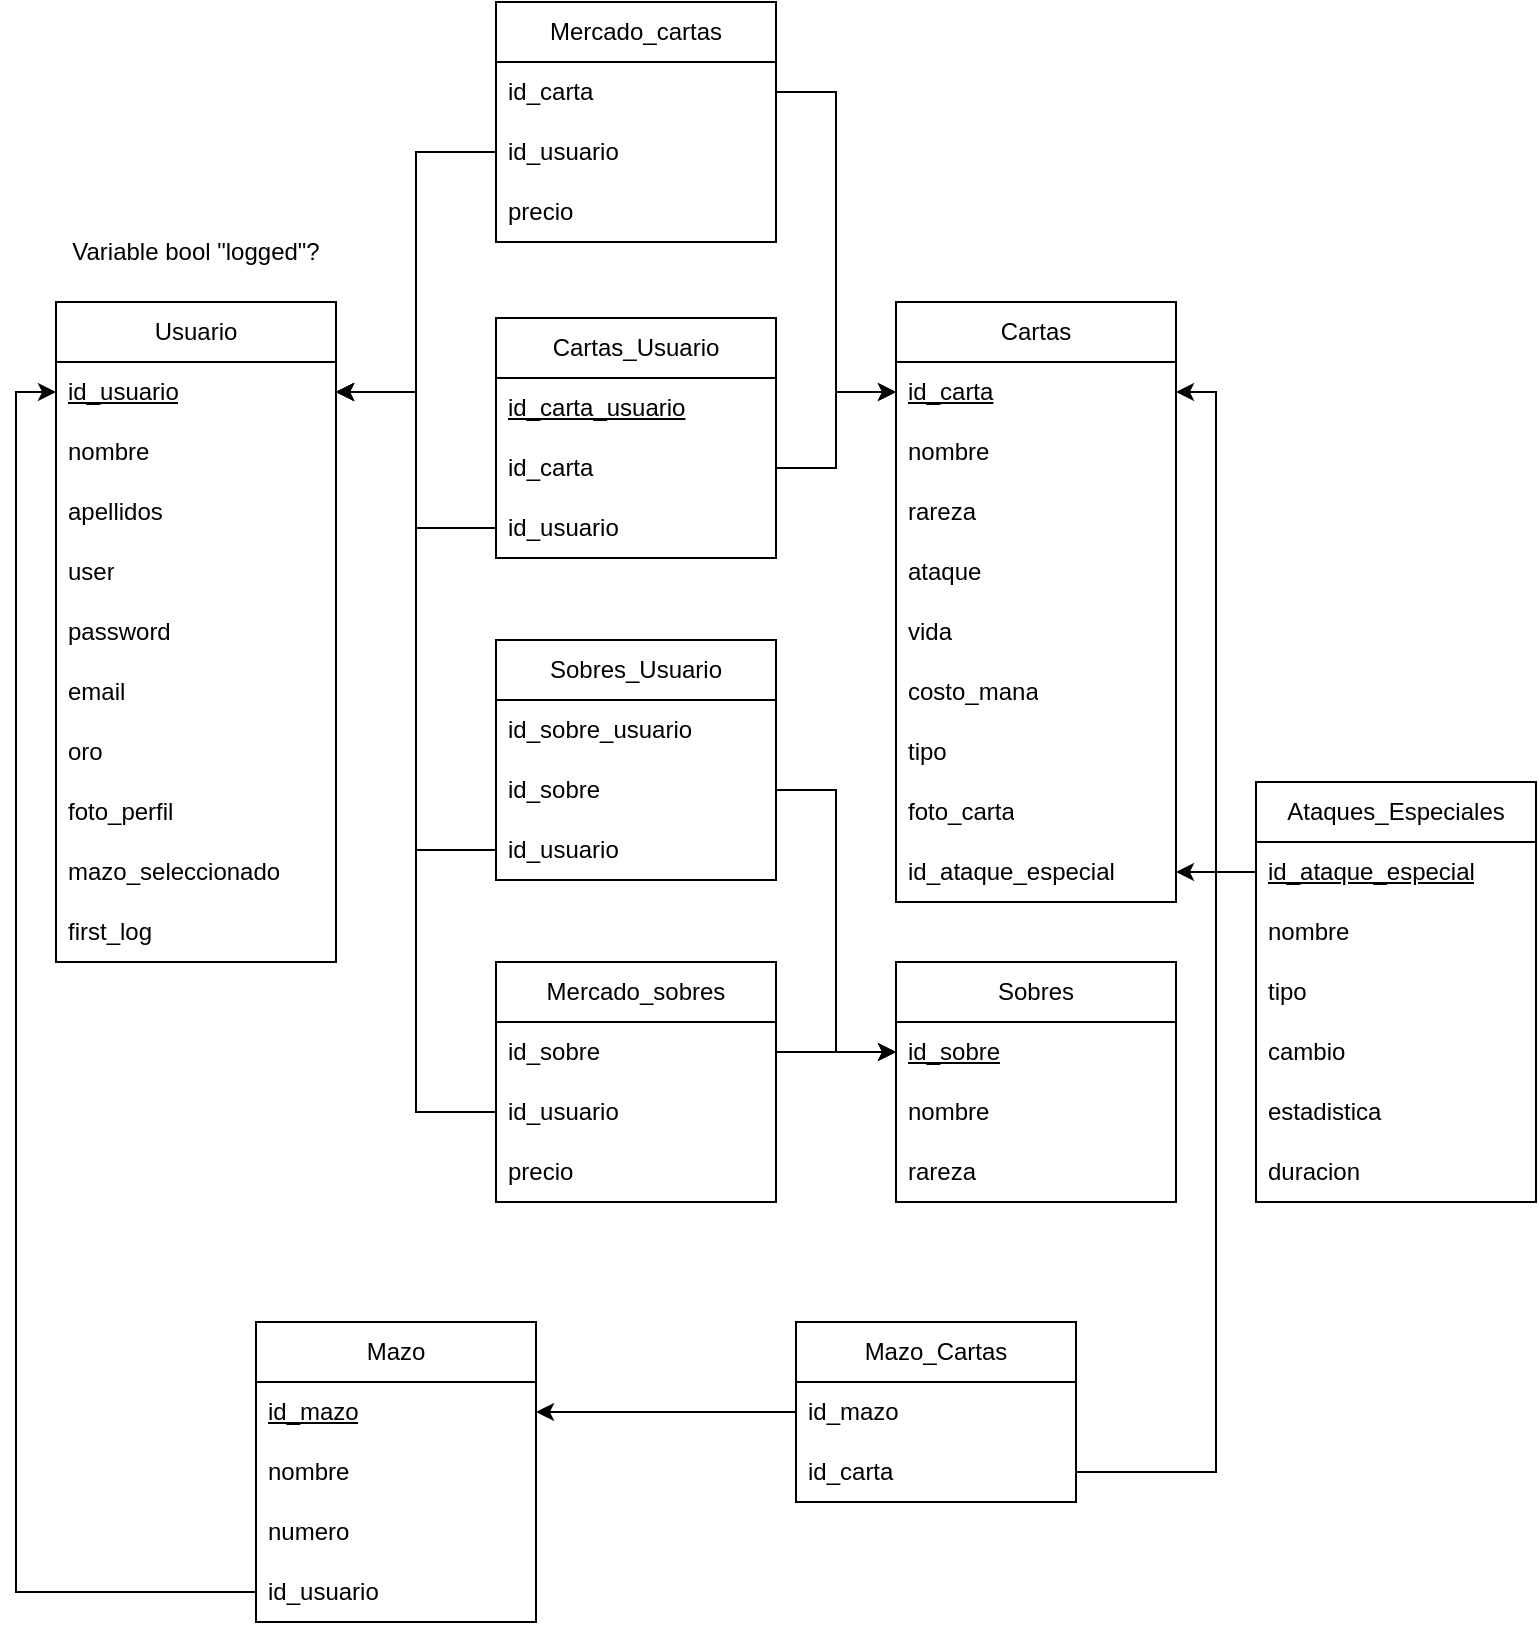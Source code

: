 <mxfile version="24.0.1" type="device">
  <diagram name="Página-1" id="8Rh8TaldC5bqIKxcD06b">
    <mxGraphModel dx="1050" dy="1733" grid="1" gridSize="10" guides="1" tooltips="1" connect="1" arrows="1" fold="1" page="1" pageScale="1" pageWidth="827" pageHeight="1169" math="0" shadow="0">
      <root>
        <mxCell id="0" />
        <mxCell id="1" parent="0" />
        <mxCell id="Ns8RzgzaMJ_QIvP4mt8l-1" value="Usuario" style="swimlane;fontStyle=0;childLayout=stackLayout;horizontal=1;startSize=30;horizontalStack=0;resizeParent=1;resizeParentMax=0;resizeLast=0;collapsible=1;marginBottom=0;whiteSpace=wrap;html=1;" parent="1" vertex="1">
          <mxGeometry x="60" y="90" width="140" height="330" as="geometry" />
        </mxCell>
        <mxCell id="Ns8RzgzaMJ_QIvP4mt8l-12" value="&lt;u&gt;id_usuario&lt;/u&gt;" style="text;strokeColor=none;fillColor=none;align=left;verticalAlign=middle;spacingLeft=4;spacingRight=4;overflow=hidden;points=[[0,0.5],[1,0.5]];portConstraint=eastwest;rotatable=0;whiteSpace=wrap;html=1;" parent="Ns8RzgzaMJ_QIvP4mt8l-1" vertex="1">
          <mxGeometry y="30" width="140" height="30" as="geometry" />
        </mxCell>
        <mxCell id="Ns8RzgzaMJ_QIvP4mt8l-2" value="nombre" style="text;strokeColor=none;fillColor=none;align=left;verticalAlign=middle;spacingLeft=4;spacingRight=4;overflow=hidden;points=[[0,0.5],[1,0.5]];portConstraint=eastwest;rotatable=0;whiteSpace=wrap;html=1;" parent="Ns8RzgzaMJ_QIvP4mt8l-1" vertex="1">
          <mxGeometry y="60" width="140" height="30" as="geometry" />
        </mxCell>
        <mxCell id="Ns8RzgzaMJ_QIvP4mt8l-14" value="apellidos" style="text;strokeColor=none;fillColor=none;align=left;verticalAlign=middle;spacingLeft=4;spacingRight=4;overflow=hidden;points=[[0,0.5],[1,0.5]];portConstraint=eastwest;rotatable=0;whiteSpace=wrap;html=1;" parent="Ns8RzgzaMJ_QIvP4mt8l-1" vertex="1">
          <mxGeometry y="90" width="140" height="30" as="geometry" />
        </mxCell>
        <mxCell id="Ns8RzgzaMJ_QIvP4mt8l-4" value="user" style="text;strokeColor=none;fillColor=none;align=left;verticalAlign=middle;spacingLeft=4;spacingRight=4;overflow=hidden;points=[[0,0.5],[1,0.5]];portConstraint=eastwest;rotatable=0;whiteSpace=wrap;html=1;" parent="Ns8RzgzaMJ_QIvP4mt8l-1" vertex="1">
          <mxGeometry y="120" width="140" height="30" as="geometry" />
        </mxCell>
        <mxCell id="Ns8RzgzaMJ_QIvP4mt8l-5" value="password" style="text;strokeColor=none;fillColor=none;align=left;verticalAlign=middle;spacingLeft=4;spacingRight=4;overflow=hidden;points=[[0,0.5],[1,0.5]];portConstraint=eastwest;rotatable=0;whiteSpace=wrap;html=1;" parent="Ns8RzgzaMJ_QIvP4mt8l-1" vertex="1">
          <mxGeometry y="150" width="140" height="30" as="geometry" />
        </mxCell>
        <mxCell id="Ns8RzgzaMJ_QIvP4mt8l-6" value="email" style="text;strokeColor=none;fillColor=none;align=left;verticalAlign=middle;spacingLeft=4;spacingRight=4;overflow=hidden;points=[[0,0.5],[1,0.5]];portConstraint=eastwest;rotatable=0;whiteSpace=wrap;html=1;" parent="Ns8RzgzaMJ_QIvP4mt8l-1" vertex="1">
          <mxGeometry y="180" width="140" height="30" as="geometry" />
        </mxCell>
        <mxCell id="Ns8RzgzaMJ_QIvP4mt8l-16" value="oro" style="text;strokeColor=none;fillColor=none;align=left;verticalAlign=middle;spacingLeft=4;spacingRight=4;overflow=hidden;points=[[0,0.5],[1,0.5]];portConstraint=eastwest;rotatable=0;whiteSpace=wrap;html=1;" parent="Ns8RzgzaMJ_QIvP4mt8l-1" vertex="1">
          <mxGeometry y="210" width="140" height="30" as="geometry" />
        </mxCell>
        <mxCell id="Ns8RzgzaMJ_QIvP4mt8l-18" value="foto_perfil" style="text;strokeColor=none;fillColor=none;align=left;verticalAlign=middle;spacingLeft=4;spacingRight=4;overflow=hidden;points=[[0,0.5],[1,0.5]];portConstraint=eastwest;rotatable=0;whiteSpace=wrap;html=1;" parent="Ns8RzgzaMJ_QIvP4mt8l-1" vertex="1">
          <mxGeometry y="240" width="140" height="30" as="geometry" />
        </mxCell>
        <mxCell id="-MSP2CegwJGiO8olLoE--1" value="mazo_seleccionado" style="text;strokeColor=none;fillColor=none;align=left;verticalAlign=middle;spacingLeft=4;spacingRight=4;overflow=hidden;points=[[0,0.5],[1,0.5]];portConstraint=eastwest;rotatable=0;whiteSpace=wrap;html=1;" parent="Ns8RzgzaMJ_QIvP4mt8l-1" vertex="1">
          <mxGeometry y="270" width="140" height="30" as="geometry" />
        </mxCell>
        <mxCell id="AtJvcEP8EGKitVutgksQ-8" value="first_log" style="text;strokeColor=none;fillColor=none;align=left;verticalAlign=middle;spacingLeft=4;spacingRight=4;overflow=hidden;points=[[0,0.5],[1,0.5]];portConstraint=eastwest;rotatable=0;whiteSpace=wrap;html=1;" parent="Ns8RzgzaMJ_QIvP4mt8l-1" vertex="1">
          <mxGeometry y="300" width="140" height="30" as="geometry" />
        </mxCell>
        <mxCell id="Ns8RzgzaMJ_QIvP4mt8l-7" value="Cartas" style="swimlane;fontStyle=0;childLayout=stackLayout;horizontal=1;startSize=30;horizontalStack=0;resizeParent=1;resizeParentMax=0;resizeLast=0;collapsible=1;marginBottom=0;whiteSpace=wrap;html=1;" parent="1" vertex="1">
          <mxGeometry x="480" y="90" width="140" height="300" as="geometry" />
        </mxCell>
        <mxCell id="Ns8RzgzaMJ_QIvP4mt8l-13" value="&lt;u&gt;id_carta&lt;/u&gt;" style="text;strokeColor=none;fillColor=none;align=left;verticalAlign=middle;spacingLeft=4;spacingRight=4;overflow=hidden;points=[[0,0.5],[1,0.5]];portConstraint=eastwest;rotatable=0;whiteSpace=wrap;html=1;" parent="Ns8RzgzaMJ_QIvP4mt8l-7" vertex="1">
          <mxGeometry y="30" width="140" height="30" as="geometry" />
        </mxCell>
        <mxCell id="Ns8RzgzaMJ_QIvP4mt8l-8" value="nombre" style="text;strokeColor=none;fillColor=none;align=left;verticalAlign=middle;spacingLeft=4;spacingRight=4;overflow=hidden;points=[[0,0.5],[1,0.5]];portConstraint=eastwest;rotatable=0;whiteSpace=wrap;html=1;" parent="Ns8RzgzaMJ_QIvP4mt8l-7" vertex="1">
          <mxGeometry y="60" width="140" height="30" as="geometry" />
        </mxCell>
        <mxCell id="Ns8RzgzaMJ_QIvP4mt8l-9" value="rareza" style="text;strokeColor=none;fillColor=none;align=left;verticalAlign=middle;spacingLeft=4;spacingRight=4;overflow=hidden;points=[[0,0.5],[1,0.5]];portConstraint=eastwest;rotatable=0;whiteSpace=wrap;html=1;" parent="Ns8RzgzaMJ_QIvP4mt8l-7" vertex="1">
          <mxGeometry y="90" width="140" height="30" as="geometry" />
        </mxCell>
        <mxCell id="Ns8RzgzaMJ_QIvP4mt8l-10" value="ataque" style="text;strokeColor=none;fillColor=none;align=left;verticalAlign=middle;spacingLeft=4;spacingRight=4;overflow=hidden;points=[[0,0.5],[1,0.5]];portConstraint=eastwest;rotatable=0;whiteSpace=wrap;html=1;" parent="Ns8RzgzaMJ_QIvP4mt8l-7" vertex="1">
          <mxGeometry y="120" width="140" height="30" as="geometry" />
        </mxCell>
        <mxCell id="Ns8RzgzaMJ_QIvP4mt8l-55" value="vida" style="text;strokeColor=none;fillColor=none;align=left;verticalAlign=middle;spacingLeft=4;spacingRight=4;overflow=hidden;points=[[0,0.5],[1,0.5]];portConstraint=eastwest;rotatable=0;whiteSpace=wrap;html=1;" parent="Ns8RzgzaMJ_QIvP4mt8l-7" vertex="1">
          <mxGeometry y="150" width="140" height="30" as="geometry" />
        </mxCell>
        <mxCell id="Ns8RzgzaMJ_QIvP4mt8l-15" value="costo_mana" style="text;strokeColor=none;fillColor=none;align=left;verticalAlign=middle;spacingLeft=4;spacingRight=4;overflow=hidden;points=[[0,0.5],[1,0.5]];portConstraint=eastwest;rotatable=0;whiteSpace=wrap;html=1;" parent="Ns8RzgzaMJ_QIvP4mt8l-7" vertex="1">
          <mxGeometry y="180" width="140" height="30" as="geometry" />
        </mxCell>
        <mxCell id="Ns8RzgzaMJ_QIvP4mt8l-17" value="tipo" style="text;strokeColor=none;fillColor=none;align=left;verticalAlign=middle;spacingLeft=4;spacingRight=4;overflow=hidden;points=[[0,0.5],[1,0.5]];portConstraint=eastwest;rotatable=0;whiteSpace=wrap;html=1;" parent="Ns8RzgzaMJ_QIvP4mt8l-7" vertex="1">
          <mxGeometry y="210" width="140" height="30" as="geometry" />
        </mxCell>
        <mxCell id="Ns8RzgzaMJ_QIvP4mt8l-20" value="foto_carta" style="text;strokeColor=none;fillColor=none;align=left;verticalAlign=middle;spacingLeft=4;spacingRight=4;overflow=hidden;points=[[0,0.5],[1,0.5]];portConstraint=eastwest;rotatable=0;whiteSpace=wrap;html=1;" parent="Ns8RzgzaMJ_QIvP4mt8l-7" vertex="1">
          <mxGeometry y="240" width="140" height="30" as="geometry" />
        </mxCell>
        <mxCell id="AtJvcEP8EGKitVutgksQ-1" value="id_ataque_especial" style="text;strokeColor=none;fillColor=none;align=left;verticalAlign=middle;spacingLeft=4;spacingRight=4;overflow=hidden;points=[[0,0.5],[1,0.5]];portConstraint=eastwest;rotatable=0;whiteSpace=wrap;html=1;" parent="Ns8RzgzaMJ_QIvP4mt8l-7" vertex="1">
          <mxGeometry y="270" width="140" height="30" as="geometry" />
        </mxCell>
        <mxCell id="Ns8RzgzaMJ_QIvP4mt8l-22" value="Cartas_Usuario" style="swimlane;fontStyle=0;childLayout=stackLayout;horizontal=1;startSize=30;horizontalStack=0;resizeParent=1;resizeParentMax=0;resizeLast=0;collapsible=1;marginBottom=0;whiteSpace=wrap;html=1;" parent="1" vertex="1">
          <mxGeometry x="280" y="98" width="140" height="120" as="geometry" />
        </mxCell>
        <mxCell id="Ns8RzgzaMJ_QIvP4mt8l-23" value="&lt;u&gt;id_carta_usuario&lt;/u&gt;" style="text;strokeColor=none;fillColor=none;align=left;verticalAlign=middle;spacingLeft=4;spacingRight=4;overflow=hidden;points=[[0,0.5],[1,0.5]];portConstraint=eastwest;rotatable=0;whiteSpace=wrap;html=1;" parent="Ns8RzgzaMJ_QIvP4mt8l-22" vertex="1">
          <mxGeometry y="30" width="140" height="30" as="geometry" />
        </mxCell>
        <mxCell id="Ns8RzgzaMJ_QIvP4mt8l-24" value="id_carta" style="text;strokeColor=none;fillColor=none;align=left;verticalAlign=middle;spacingLeft=4;spacingRight=4;overflow=hidden;points=[[0,0.5],[1,0.5]];portConstraint=eastwest;rotatable=0;whiteSpace=wrap;html=1;" parent="Ns8RzgzaMJ_QIvP4mt8l-22" vertex="1">
          <mxGeometry y="60" width="140" height="30" as="geometry" />
        </mxCell>
        <mxCell id="Ns8RzgzaMJ_QIvP4mt8l-25" value="id_usuario" style="text;strokeColor=none;fillColor=none;align=left;verticalAlign=middle;spacingLeft=4;spacingRight=4;overflow=hidden;points=[[0,0.5],[1,0.5]];portConstraint=eastwest;rotatable=0;whiteSpace=wrap;html=1;" parent="Ns8RzgzaMJ_QIvP4mt8l-22" vertex="1">
          <mxGeometry y="90" width="140" height="30" as="geometry" />
        </mxCell>
        <mxCell id="Ns8RzgzaMJ_QIvP4mt8l-27" value="Variable bool &quot;logged&quot;?" style="text;html=1;align=center;verticalAlign=middle;whiteSpace=wrap;rounded=0;" parent="1" vertex="1">
          <mxGeometry x="65" y="50" width="130" height="30" as="geometry" />
        </mxCell>
        <mxCell id="Ns8RzgzaMJ_QIvP4mt8l-28" value="Sobres" style="swimlane;fontStyle=0;childLayout=stackLayout;horizontal=1;startSize=30;horizontalStack=0;resizeParent=1;resizeParentMax=0;resizeLast=0;collapsible=1;marginBottom=0;whiteSpace=wrap;html=1;" parent="1" vertex="1">
          <mxGeometry x="480" y="420" width="140" height="120" as="geometry" />
        </mxCell>
        <mxCell id="Ns8RzgzaMJ_QIvP4mt8l-29" value="&lt;u&gt;id_sobre&lt;/u&gt;" style="text;strokeColor=none;fillColor=none;align=left;verticalAlign=middle;spacingLeft=4;spacingRight=4;overflow=hidden;points=[[0,0.5],[1,0.5]];portConstraint=eastwest;rotatable=0;whiteSpace=wrap;html=1;" parent="Ns8RzgzaMJ_QIvP4mt8l-28" vertex="1">
          <mxGeometry y="30" width="140" height="30" as="geometry" />
        </mxCell>
        <mxCell id="Ns8RzgzaMJ_QIvP4mt8l-30" value="nombre" style="text;strokeColor=none;fillColor=none;align=left;verticalAlign=middle;spacingLeft=4;spacingRight=4;overflow=hidden;points=[[0,0.5],[1,0.5]];portConstraint=eastwest;rotatable=0;whiteSpace=wrap;html=1;" parent="Ns8RzgzaMJ_QIvP4mt8l-28" vertex="1">
          <mxGeometry y="60" width="140" height="30" as="geometry" />
        </mxCell>
        <mxCell id="Ns8RzgzaMJ_QIvP4mt8l-31" value="rareza" style="text;strokeColor=none;fillColor=none;align=left;verticalAlign=middle;spacingLeft=4;spacingRight=4;overflow=hidden;points=[[0,0.5],[1,0.5]];portConstraint=eastwest;rotatable=0;whiteSpace=wrap;html=1;" parent="Ns8RzgzaMJ_QIvP4mt8l-28" vertex="1">
          <mxGeometry y="90" width="140" height="30" as="geometry" />
        </mxCell>
        <mxCell id="Ns8RzgzaMJ_QIvP4mt8l-32" value="Sobres_Usuario" style="swimlane;fontStyle=0;childLayout=stackLayout;horizontal=1;startSize=30;horizontalStack=0;resizeParent=1;resizeParentMax=0;resizeLast=0;collapsible=1;marginBottom=0;whiteSpace=wrap;html=1;" parent="1" vertex="1">
          <mxGeometry x="280" y="259" width="140" height="120" as="geometry" />
        </mxCell>
        <mxCell id="Ns8RzgzaMJ_QIvP4mt8l-33" value="id_sobre_usuario" style="text;strokeColor=none;fillColor=none;align=left;verticalAlign=middle;spacingLeft=4;spacingRight=4;overflow=hidden;points=[[0,0.5],[1,0.5]];portConstraint=eastwest;rotatable=0;whiteSpace=wrap;html=1;" parent="Ns8RzgzaMJ_QIvP4mt8l-32" vertex="1">
          <mxGeometry y="30" width="140" height="30" as="geometry" />
        </mxCell>
        <mxCell id="Ns8RzgzaMJ_QIvP4mt8l-34" value="id_sobre" style="text;strokeColor=none;fillColor=none;align=left;verticalAlign=middle;spacingLeft=4;spacingRight=4;overflow=hidden;points=[[0,0.5],[1,0.5]];portConstraint=eastwest;rotatable=0;whiteSpace=wrap;html=1;" parent="Ns8RzgzaMJ_QIvP4mt8l-32" vertex="1">
          <mxGeometry y="60" width="140" height="30" as="geometry" />
        </mxCell>
        <mxCell id="Ns8RzgzaMJ_QIvP4mt8l-35" value="id_usuario" style="text;strokeColor=none;fillColor=none;align=left;verticalAlign=middle;spacingLeft=4;spacingRight=4;overflow=hidden;points=[[0,0.5],[1,0.5]];portConstraint=eastwest;rotatable=0;whiteSpace=wrap;html=1;" parent="Ns8RzgzaMJ_QIvP4mt8l-32" vertex="1">
          <mxGeometry y="90" width="140" height="30" as="geometry" />
        </mxCell>
        <mxCell id="Ns8RzgzaMJ_QIvP4mt8l-36" style="edgeStyle=orthogonalEdgeStyle;rounded=0;orthogonalLoop=1;jettySize=auto;html=1;entryX=1;entryY=0.5;entryDx=0;entryDy=0;" parent="1" source="Ns8RzgzaMJ_QIvP4mt8l-25" target="Ns8RzgzaMJ_QIvP4mt8l-12" edge="1">
          <mxGeometry relative="1" as="geometry" />
        </mxCell>
        <mxCell id="Ns8RzgzaMJ_QIvP4mt8l-37" style="edgeStyle=orthogonalEdgeStyle;rounded=0;orthogonalLoop=1;jettySize=auto;html=1;entryX=0;entryY=0.5;entryDx=0;entryDy=0;" parent="1" source="Ns8RzgzaMJ_QIvP4mt8l-24" target="Ns8RzgzaMJ_QIvP4mt8l-13" edge="1">
          <mxGeometry relative="1" as="geometry" />
        </mxCell>
        <mxCell id="Ns8RzgzaMJ_QIvP4mt8l-38" style="edgeStyle=orthogonalEdgeStyle;rounded=0;orthogonalLoop=1;jettySize=auto;html=1;entryX=1;entryY=0.5;entryDx=0;entryDy=0;" parent="1" source="Ns8RzgzaMJ_QIvP4mt8l-35" target="Ns8RzgzaMJ_QIvP4mt8l-12" edge="1">
          <mxGeometry relative="1" as="geometry" />
        </mxCell>
        <mxCell id="Ns8RzgzaMJ_QIvP4mt8l-39" style="edgeStyle=orthogonalEdgeStyle;rounded=0;orthogonalLoop=1;jettySize=auto;html=1;entryX=0;entryY=0.5;entryDx=0;entryDy=0;" parent="1" source="Ns8RzgzaMJ_QIvP4mt8l-34" target="Ns8RzgzaMJ_QIvP4mt8l-29" edge="1">
          <mxGeometry relative="1" as="geometry" />
        </mxCell>
        <mxCell id="Ns8RzgzaMJ_QIvP4mt8l-41" value="Mercado_cartas" style="swimlane;fontStyle=0;childLayout=stackLayout;horizontal=1;startSize=30;horizontalStack=0;resizeParent=1;resizeParentMax=0;resizeLast=0;collapsible=1;marginBottom=0;whiteSpace=wrap;html=1;" parent="1" vertex="1">
          <mxGeometry x="280" y="-60" width="140" height="120" as="geometry" />
        </mxCell>
        <mxCell id="Ns8RzgzaMJ_QIvP4mt8l-42" value="id_carta" style="text;strokeColor=none;fillColor=none;align=left;verticalAlign=middle;spacingLeft=4;spacingRight=4;overflow=hidden;points=[[0,0.5],[1,0.5]];portConstraint=eastwest;rotatable=0;whiteSpace=wrap;html=1;" parent="Ns8RzgzaMJ_QIvP4mt8l-41" vertex="1">
          <mxGeometry y="30" width="140" height="30" as="geometry" />
        </mxCell>
        <mxCell id="Ns8RzgzaMJ_QIvP4mt8l-43" value="id_usuario" style="text;strokeColor=none;fillColor=none;align=left;verticalAlign=middle;spacingLeft=4;spacingRight=4;overflow=hidden;points=[[0,0.5],[1,0.5]];portConstraint=eastwest;rotatable=0;whiteSpace=wrap;html=1;" parent="Ns8RzgzaMJ_QIvP4mt8l-41" vertex="1">
          <mxGeometry y="60" width="140" height="30" as="geometry" />
        </mxCell>
        <mxCell id="Ns8RzgzaMJ_QIvP4mt8l-44" value="precio" style="text;strokeColor=none;fillColor=none;align=left;verticalAlign=middle;spacingLeft=4;spacingRight=4;overflow=hidden;points=[[0,0.5],[1,0.5]];portConstraint=eastwest;rotatable=0;whiteSpace=wrap;html=1;" parent="Ns8RzgzaMJ_QIvP4mt8l-41" vertex="1">
          <mxGeometry y="90" width="140" height="30" as="geometry" />
        </mxCell>
        <mxCell id="Ns8RzgzaMJ_QIvP4mt8l-45" style="edgeStyle=orthogonalEdgeStyle;rounded=0;orthogonalLoop=1;jettySize=auto;html=1;entryX=1;entryY=0.5;entryDx=0;entryDy=0;" parent="1" source="Ns8RzgzaMJ_QIvP4mt8l-43" target="Ns8RzgzaMJ_QIvP4mt8l-12" edge="1">
          <mxGeometry relative="1" as="geometry" />
        </mxCell>
        <mxCell id="Ns8RzgzaMJ_QIvP4mt8l-46" style="edgeStyle=orthogonalEdgeStyle;rounded=0;orthogonalLoop=1;jettySize=auto;html=1;entryX=0;entryY=0.5;entryDx=0;entryDy=0;" parent="1" source="Ns8RzgzaMJ_QIvP4mt8l-42" target="Ns8RzgzaMJ_QIvP4mt8l-13" edge="1">
          <mxGeometry relative="1" as="geometry" />
        </mxCell>
        <mxCell id="Ns8RzgzaMJ_QIvP4mt8l-47" value="Mercado_sobres" style="swimlane;fontStyle=0;childLayout=stackLayout;horizontal=1;startSize=30;horizontalStack=0;resizeParent=1;resizeParentMax=0;resizeLast=0;collapsible=1;marginBottom=0;whiteSpace=wrap;html=1;" parent="1" vertex="1">
          <mxGeometry x="280" y="420" width="140" height="120" as="geometry" />
        </mxCell>
        <mxCell id="Ns8RzgzaMJ_QIvP4mt8l-48" value="id_sobre" style="text;strokeColor=none;fillColor=none;align=left;verticalAlign=middle;spacingLeft=4;spacingRight=4;overflow=hidden;points=[[0,0.5],[1,0.5]];portConstraint=eastwest;rotatable=0;whiteSpace=wrap;html=1;" parent="Ns8RzgzaMJ_QIvP4mt8l-47" vertex="1">
          <mxGeometry y="30" width="140" height="30" as="geometry" />
        </mxCell>
        <mxCell id="Ns8RzgzaMJ_QIvP4mt8l-49" value="id_usuario" style="text;strokeColor=none;fillColor=none;align=left;verticalAlign=middle;spacingLeft=4;spacingRight=4;overflow=hidden;points=[[0,0.5],[1,0.5]];portConstraint=eastwest;rotatable=0;whiteSpace=wrap;html=1;" parent="Ns8RzgzaMJ_QIvP4mt8l-47" vertex="1">
          <mxGeometry y="60" width="140" height="30" as="geometry" />
        </mxCell>
        <mxCell id="Ns8RzgzaMJ_QIvP4mt8l-50" value="precio" style="text;strokeColor=none;fillColor=none;align=left;verticalAlign=middle;spacingLeft=4;spacingRight=4;overflow=hidden;points=[[0,0.5],[1,0.5]];portConstraint=eastwest;rotatable=0;whiteSpace=wrap;html=1;" parent="Ns8RzgzaMJ_QIvP4mt8l-47" vertex="1">
          <mxGeometry y="90" width="140" height="30" as="geometry" />
        </mxCell>
        <mxCell id="Ns8RzgzaMJ_QIvP4mt8l-51" style="edgeStyle=orthogonalEdgeStyle;rounded=0;orthogonalLoop=1;jettySize=auto;html=1;entryX=0;entryY=0.5;entryDx=0;entryDy=0;" parent="1" source="Ns8RzgzaMJ_QIvP4mt8l-48" target="Ns8RzgzaMJ_QIvP4mt8l-29" edge="1">
          <mxGeometry relative="1" as="geometry" />
        </mxCell>
        <mxCell id="Ns8RzgzaMJ_QIvP4mt8l-52" style="edgeStyle=orthogonalEdgeStyle;rounded=0;orthogonalLoop=1;jettySize=auto;html=1;entryX=1;entryY=0.5;entryDx=0;entryDy=0;" parent="1" source="Ns8RzgzaMJ_QIvP4mt8l-49" target="Ns8RzgzaMJ_QIvP4mt8l-12" edge="1">
          <mxGeometry relative="1" as="geometry" />
        </mxCell>
        <mxCell id="-MSP2CegwJGiO8olLoE--2" value="Mazo" style="swimlane;fontStyle=0;childLayout=stackLayout;horizontal=1;startSize=30;horizontalStack=0;resizeParent=1;resizeParentMax=0;resizeLast=0;collapsible=1;marginBottom=0;whiteSpace=wrap;html=1;" parent="1" vertex="1">
          <mxGeometry x="160" y="600" width="140" height="150" as="geometry" />
        </mxCell>
        <mxCell id="-MSP2CegwJGiO8olLoE--3" value="&lt;u&gt;id_mazo&lt;/u&gt;" style="text;strokeColor=none;fillColor=none;align=left;verticalAlign=middle;spacingLeft=4;spacingRight=4;overflow=hidden;points=[[0,0.5],[1,0.5]];portConstraint=eastwest;rotatable=0;whiteSpace=wrap;html=1;" parent="-MSP2CegwJGiO8olLoE--2" vertex="1">
          <mxGeometry y="30" width="140" height="30" as="geometry" />
        </mxCell>
        <mxCell id="-MSP2CegwJGiO8olLoE--4" value="nombre" style="text;strokeColor=none;fillColor=none;align=left;verticalAlign=middle;spacingLeft=4;spacingRight=4;overflow=hidden;points=[[0,0.5],[1,0.5]];portConstraint=eastwest;rotatable=0;whiteSpace=wrap;html=1;" parent="-MSP2CegwJGiO8olLoE--2" vertex="1">
          <mxGeometry y="60" width="140" height="30" as="geometry" />
        </mxCell>
        <mxCell id="-MSP2CegwJGiO8olLoE--5" value="numero" style="text;strokeColor=none;fillColor=none;align=left;verticalAlign=middle;spacingLeft=4;spacingRight=4;overflow=hidden;points=[[0,0.5],[1,0.5]];portConstraint=eastwest;rotatable=0;whiteSpace=wrap;html=1;" parent="-MSP2CegwJGiO8olLoE--2" vertex="1">
          <mxGeometry y="90" width="140" height="30" as="geometry" />
        </mxCell>
        <mxCell id="-MSP2CegwJGiO8olLoE--6" value="id_usuario" style="text;strokeColor=none;fillColor=none;align=left;verticalAlign=middle;spacingLeft=4;spacingRight=4;overflow=hidden;points=[[0,0.5],[1,0.5]];portConstraint=eastwest;rotatable=0;whiteSpace=wrap;html=1;" parent="-MSP2CegwJGiO8olLoE--2" vertex="1">
          <mxGeometry y="120" width="140" height="30" as="geometry" />
        </mxCell>
        <mxCell id="-MSP2CegwJGiO8olLoE--7" value="Mazo_Cartas" style="swimlane;fontStyle=0;childLayout=stackLayout;horizontal=1;startSize=30;horizontalStack=0;resizeParent=1;resizeParentMax=0;resizeLast=0;collapsible=1;marginBottom=0;whiteSpace=wrap;html=1;" parent="1" vertex="1">
          <mxGeometry x="430" y="600" width="140" height="90" as="geometry" />
        </mxCell>
        <mxCell id="-MSP2CegwJGiO8olLoE--8" value="id_mazo" style="text;strokeColor=none;fillColor=none;align=left;verticalAlign=middle;spacingLeft=4;spacingRight=4;overflow=hidden;points=[[0,0.5],[1,0.5]];portConstraint=eastwest;rotatable=0;whiteSpace=wrap;html=1;" parent="-MSP2CegwJGiO8olLoE--7" vertex="1">
          <mxGeometry y="30" width="140" height="30" as="geometry" />
        </mxCell>
        <mxCell id="-MSP2CegwJGiO8olLoE--9" value="id_carta" style="text;strokeColor=none;fillColor=none;align=left;verticalAlign=middle;spacingLeft=4;spacingRight=4;overflow=hidden;points=[[0,0.5],[1,0.5]];portConstraint=eastwest;rotatable=0;whiteSpace=wrap;html=1;" parent="-MSP2CegwJGiO8olLoE--7" vertex="1">
          <mxGeometry y="60" width="140" height="30" as="geometry" />
        </mxCell>
        <mxCell id="-MSP2CegwJGiO8olLoE--11" style="edgeStyle=orthogonalEdgeStyle;rounded=0;orthogonalLoop=1;jettySize=auto;html=1;" parent="1" source="-MSP2CegwJGiO8olLoE--8" target="-MSP2CegwJGiO8olLoE--3" edge="1">
          <mxGeometry relative="1" as="geometry" />
        </mxCell>
        <mxCell id="-MSP2CegwJGiO8olLoE--12" style="edgeStyle=orthogonalEdgeStyle;rounded=0;orthogonalLoop=1;jettySize=auto;html=1;entryX=1;entryY=0.5;entryDx=0;entryDy=0;" parent="1" source="-MSP2CegwJGiO8olLoE--9" target="Ns8RzgzaMJ_QIvP4mt8l-13" edge="1">
          <mxGeometry relative="1" as="geometry" />
        </mxCell>
        <mxCell id="-MSP2CegwJGiO8olLoE--13" style="edgeStyle=orthogonalEdgeStyle;rounded=0;orthogonalLoop=1;jettySize=auto;html=1;entryX=0;entryY=0.5;entryDx=0;entryDy=0;" parent="1" source="-MSP2CegwJGiO8olLoE--6" target="Ns8RzgzaMJ_QIvP4mt8l-12" edge="1">
          <mxGeometry relative="1" as="geometry" />
        </mxCell>
        <mxCell id="AtJvcEP8EGKitVutgksQ-2" value="Ataques_Especiales" style="swimlane;fontStyle=0;childLayout=stackLayout;horizontal=1;startSize=30;horizontalStack=0;resizeParent=1;resizeParentMax=0;resizeLast=0;collapsible=1;marginBottom=0;whiteSpace=wrap;html=1;" parent="1" vertex="1">
          <mxGeometry x="660" y="330" width="140" height="210" as="geometry" />
        </mxCell>
        <mxCell id="AtJvcEP8EGKitVutgksQ-3" value="&lt;u&gt;id_ataque_especial&lt;/u&gt;" style="text;strokeColor=none;fillColor=none;align=left;verticalAlign=middle;spacingLeft=4;spacingRight=4;overflow=hidden;points=[[0,0.5],[1,0.5]];portConstraint=eastwest;rotatable=0;whiteSpace=wrap;html=1;" parent="AtJvcEP8EGKitVutgksQ-2" vertex="1">
          <mxGeometry y="30" width="140" height="30" as="geometry" />
        </mxCell>
        <mxCell id="AtJvcEP8EGKitVutgksQ-4" value="nombre" style="text;strokeColor=none;fillColor=none;align=left;verticalAlign=middle;spacingLeft=4;spacingRight=4;overflow=hidden;points=[[0,0.5],[1,0.5]];portConstraint=eastwest;rotatable=0;whiteSpace=wrap;html=1;" parent="AtJvcEP8EGKitVutgksQ-2" vertex="1">
          <mxGeometry y="60" width="140" height="30" as="geometry" />
        </mxCell>
        <mxCell id="AtJvcEP8EGKitVutgksQ-5" value="tipo" style="text;strokeColor=none;fillColor=none;align=left;verticalAlign=middle;spacingLeft=4;spacingRight=4;overflow=hidden;points=[[0,0.5],[1,0.5]];portConstraint=eastwest;rotatable=0;whiteSpace=wrap;html=1;" parent="AtJvcEP8EGKitVutgksQ-2" vertex="1">
          <mxGeometry y="90" width="140" height="30" as="geometry" />
        </mxCell>
        <mxCell id="AtJvcEP8EGKitVutgksQ-6" value="cambio" style="text;strokeColor=none;fillColor=none;align=left;verticalAlign=middle;spacingLeft=4;spacingRight=4;overflow=hidden;points=[[0,0.5],[1,0.5]];portConstraint=eastwest;rotatable=0;whiteSpace=wrap;html=1;" parent="AtJvcEP8EGKitVutgksQ-2" vertex="1">
          <mxGeometry y="120" width="140" height="30" as="geometry" />
        </mxCell>
        <mxCell id="J775SCWE937NdJU1imXl-1" value="estadistica" style="text;strokeColor=none;fillColor=none;align=left;verticalAlign=middle;spacingLeft=4;spacingRight=4;overflow=hidden;points=[[0,0.5],[1,0.5]];portConstraint=eastwest;rotatable=0;whiteSpace=wrap;html=1;" vertex="1" parent="AtJvcEP8EGKitVutgksQ-2">
          <mxGeometry y="150" width="140" height="30" as="geometry" />
        </mxCell>
        <mxCell id="J775SCWE937NdJU1imXl-2" value="duracion" style="text;strokeColor=none;fillColor=none;align=left;verticalAlign=middle;spacingLeft=4;spacingRight=4;overflow=hidden;points=[[0,0.5],[1,0.5]];portConstraint=eastwest;rotatable=0;whiteSpace=wrap;html=1;" vertex="1" parent="AtJvcEP8EGKitVutgksQ-2">
          <mxGeometry y="180" width="140" height="30" as="geometry" />
        </mxCell>
        <mxCell id="AtJvcEP8EGKitVutgksQ-7" style="edgeStyle=orthogonalEdgeStyle;rounded=0;orthogonalLoop=1;jettySize=auto;html=1;entryX=1;entryY=0.5;entryDx=0;entryDy=0;" parent="1" source="AtJvcEP8EGKitVutgksQ-3" target="AtJvcEP8EGKitVutgksQ-1" edge="1">
          <mxGeometry relative="1" as="geometry" />
        </mxCell>
      </root>
    </mxGraphModel>
  </diagram>
</mxfile>
